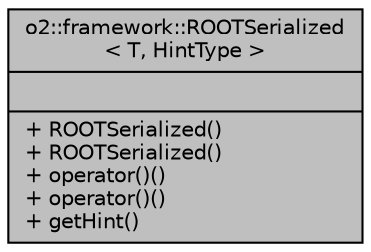 digraph "o2::framework::ROOTSerialized&lt; T, HintType &gt;"
{
 // INTERACTIVE_SVG=YES
  bgcolor="transparent";
  edge [fontname="Helvetica",fontsize="10",labelfontname="Helvetica",labelfontsize="10"];
  node [fontname="Helvetica",fontsize="10",shape=record];
  Node1 [label="{o2::framework::ROOTSerialized\l\< T, HintType \>\n||+ ROOTSerialized()\l+ ROOTSerialized()\l+ operator()()\l+ operator()()\l+ getHint()\l}",height=0.2,width=0.4,color="black", fillcolor="grey75", style="filled" fontcolor="black"];
}
